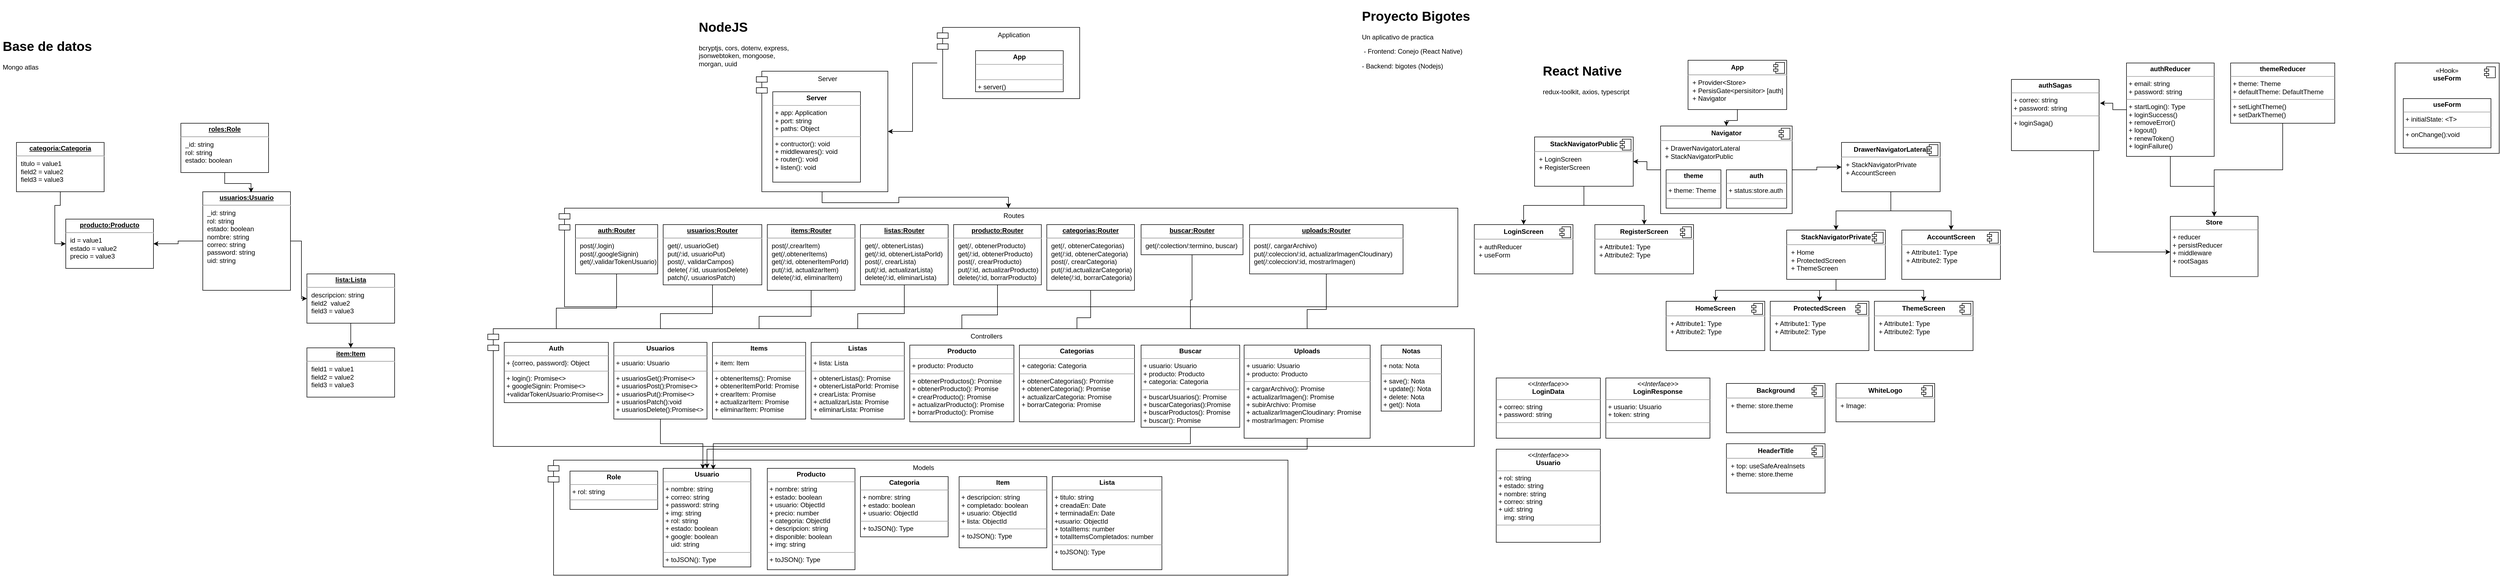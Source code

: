 <mxfile version="23.0.2" type="device">
  <diagram name="Página-1" id="zKiDKRxTvOzYKOql4q94">
    <mxGraphModel dx="6691" dy="2847" grid="1" gridSize="10" guides="1" tooltips="1" connect="1" arrows="1" fold="1" page="1" pageScale="1" pageWidth="1169" pageHeight="827" math="0" shadow="0">
      <root>
        <mxCell id="0" />
        <mxCell id="1" parent="0" />
        <mxCell id="1yLFMfKAnZicDxa3bDTO-8" style="edgeStyle=orthogonalEdgeStyle;rounded=0;orthogonalLoop=1;jettySize=auto;html=1;" edge="1" parent="1" source="8_4pCXizMDxoQlKzlbWR-1" target="1yLFMfKAnZicDxa3bDTO-1">
          <mxGeometry relative="1" as="geometry" />
        </mxCell>
        <mxCell id="8_4pCXizMDxoQlKzlbWR-1" value="&lt;p style=&quot;margin:0px;margin-top:4px;text-align:center;text-decoration:underline;&quot;&gt;&lt;b&gt;usuarios:Usuario&lt;/b&gt;&lt;/p&gt;&lt;hr&gt;&lt;p style=&quot;margin:0px;margin-left:8px;&quot;&gt;_id: string&lt;br&gt;rol: string&lt;br&gt;estado: boolean&lt;/p&gt;&lt;p style=&quot;margin:0px;margin-left:8px;&quot;&gt;nombre: string&lt;/p&gt;&lt;p style=&quot;margin:0px;margin-left:8px;&quot;&gt;correo: string&lt;/p&gt;&lt;p style=&quot;margin:0px;margin-left:8px;&quot;&gt;password: string&lt;/p&gt;&lt;p style=&quot;margin:0px;margin-left:8px;&quot;&gt;uid: string&lt;/p&gt;" style="verticalAlign=top;align=left;overflow=fill;fontSize=12;fontFamily=Helvetica;html=1;whiteSpace=wrap;" parent="1" vertex="1">
          <mxGeometry x="-1470" y="350" width="160" height="180" as="geometry" />
        </mxCell>
        <mxCell id="1yLFMfKAnZicDxa3bDTO-7" style="edgeStyle=orthogonalEdgeStyle;rounded=0;orthogonalLoop=1;jettySize=auto;html=1;entryX=0.55;entryY=0.008;entryDx=0;entryDy=0;entryPerimeter=0;" edge="1" parent="1" source="8_4pCXizMDxoQlKzlbWR-2" target="8_4pCXizMDxoQlKzlbWR-1">
          <mxGeometry relative="1" as="geometry">
            <mxPoint x="-1380" y="340" as="targetPoint" />
          </mxGeometry>
        </mxCell>
        <mxCell id="8_4pCXizMDxoQlKzlbWR-2" value="&lt;p style=&quot;margin:0px;margin-top:4px;text-align:center;text-decoration:underline;&quot;&gt;&lt;b&gt;roles:Role&lt;/b&gt;&lt;/p&gt;&lt;hr&gt;&lt;p style=&quot;margin:0px;margin-left:8px;&quot;&gt;_id: string&lt;br&gt;rol: string&lt;br&gt;estado: boolean&lt;/p&gt;" style="verticalAlign=top;align=left;overflow=fill;fontSize=12;fontFamily=Helvetica;html=1;whiteSpace=wrap;" parent="1" vertex="1">
          <mxGeometry x="-1510" y="225" width="160" height="90" as="geometry" />
        </mxCell>
        <mxCell id="rXWK24yErsD0leZuDPwI-5" value="&lt;h1&gt;Proyecto Bigotes&lt;/h1&gt;&lt;p&gt;Un aplicativo de practica&lt;/p&gt;&lt;p&gt;&amp;nbsp;- Frontend: Conejo (React Native)&lt;/p&gt;&lt;p&gt;- Backend: bigotes (Nodejs)&lt;/p&gt;" style="text;html=1;strokeColor=none;fillColor=none;spacing=5;spacingTop=-20;whiteSpace=wrap;overflow=hidden;rounded=0;" parent="1" vertex="1">
          <mxGeometry x="640" y="10" width="260" height="120" as="geometry" />
        </mxCell>
        <mxCell id="1yLFMfKAnZicDxa3bDTO-5" style="edgeStyle=orthogonalEdgeStyle;rounded=0;orthogonalLoop=1;jettySize=auto;html=1;entryX=0;entryY=0.5;entryDx=0;entryDy=0;" edge="1" parent="1" source="rXWK24yErsD0leZuDPwI-9" target="rXWK24yErsD0leZuDPwI-10">
          <mxGeometry relative="1" as="geometry" />
        </mxCell>
        <mxCell id="rXWK24yErsD0leZuDPwI-9" value="&lt;p style=&quot;margin:0px;margin-top:4px;text-align:center;text-decoration:underline;&quot;&gt;&lt;b&gt;categoria:Categoria&lt;/b&gt;&lt;/p&gt;&lt;hr&gt;&lt;p style=&quot;margin:0px;margin-left:8px;&quot;&gt;titulo = value1&lt;br&gt;field2 = value2&lt;br&gt;field3 = value3&lt;/p&gt;" style="verticalAlign=top;align=left;overflow=fill;fontSize=12;fontFamily=Helvetica;html=1;whiteSpace=wrap;" parent="1" vertex="1">
          <mxGeometry x="-1810" y="260" width="160" height="90" as="geometry" />
        </mxCell>
        <mxCell id="rXWK24yErsD0leZuDPwI-10" value="&lt;p style=&quot;margin:0px;margin-top:4px;text-align:center;text-decoration:underline;&quot;&gt;&lt;b&gt;producto:Producto&lt;/b&gt;&lt;/p&gt;&lt;hr&gt;&lt;p style=&quot;margin:0px;margin-left:8px;&quot;&gt;id = value1&lt;br&gt;estado = value2&lt;br&gt;precio = value3&lt;/p&gt;" style="verticalAlign=top;align=left;overflow=fill;fontSize=12;fontFamily=Helvetica;html=1;whiteSpace=wrap;" parent="1" vertex="1">
          <mxGeometry x="-1720" y="400" width="160" height="90" as="geometry" />
        </mxCell>
        <mxCell id="1yLFMfKAnZicDxa3bDTO-3" style="edgeStyle=orthogonalEdgeStyle;rounded=0;orthogonalLoop=1;jettySize=auto;html=1;" edge="1" parent="1" source="1yLFMfKAnZicDxa3bDTO-1" target="1yLFMfKAnZicDxa3bDTO-2">
          <mxGeometry relative="1" as="geometry" />
        </mxCell>
        <mxCell id="1yLFMfKAnZicDxa3bDTO-1" value="&lt;p style=&quot;margin:0px;margin-top:4px;text-align:center;text-decoration:underline;&quot;&gt;&lt;b&gt;lista:Lista&lt;/b&gt;&lt;/p&gt;&lt;hr&gt;&lt;p style=&quot;margin:0px;margin-left:8px;&quot;&gt;descripcion: string&lt;/p&gt;&lt;p style=&quot;margin:0px;margin-left:8px;&quot;&gt;field2&amp;nbsp; value2&lt;br&gt;field3 = value3&lt;/p&gt;" style="verticalAlign=top;align=left;overflow=fill;fontSize=12;fontFamily=Helvetica;html=1;whiteSpace=wrap;" vertex="1" parent="1">
          <mxGeometry x="-1280" y="500" width="160" height="90" as="geometry" />
        </mxCell>
        <mxCell id="1yLFMfKAnZicDxa3bDTO-2" value="&lt;p style=&quot;margin:0px;margin-top:4px;text-align:center;text-decoration:underline;&quot;&gt;&lt;b&gt;item:Item&lt;/b&gt;&lt;/p&gt;&lt;hr&gt;&lt;p style=&quot;margin:0px;margin-left:8px;&quot;&gt;field1 = value1&lt;br&gt;field2 = value2&lt;br&gt;field3 = value3&lt;/p&gt;" style="verticalAlign=top;align=left;overflow=fill;fontSize=12;fontFamily=Helvetica;html=1;whiteSpace=wrap;" vertex="1" parent="1">
          <mxGeometry x="-1280" y="635" width="160" height="90" as="geometry" />
        </mxCell>
        <mxCell id="1yLFMfKAnZicDxa3bDTO-6" style="edgeStyle=orthogonalEdgeStyle;rounded=0;orthogonalLoop=1;jettySize=auto;html=1;entryX=1;entryY=0.5;entryDx=0;entryDy=0;" edge="1" parent="1" source="8_4pCXizMDxoQlKzlbWR-1" target="rXWK24yErsD0leZuDPwI-10">
          <mxGeometry relative="1" as="geometry" />
        </mxCell>
        <mxCell id="1yLFMfKAnZicDxa3bDTO-13" style="edgeStyle=orthogonalEdgeStyle;rounded=0;orthogonalLoop=1;jettySize=auto;html=1;" edge="1" parent="1" source="1yLFMfKAnZicDxa3bDTO-9" target="1yLFMfKAnZicDxa3bDTO-11">
          <mxGeometry relative="1" as="geometry" />
        </mxCell>
        <mxCell id="1yLFMfKAnZicDxa3bDTO-9" value="&lt;p style=&quot;margin:0px;margin-top:6px;text-align:center;&quot;&gt;&lt;b&gt;App&lt;/b&gt;&lt;/p&gt;&lt;hr&gt;&lt;p style=&quot;margin:0px;margin-left:8px;&quot;&gt;+ Provider&amp;lt;Store&amp;gt;&lt;br&gt;+ PersisGate&amp;lt;persisitor&amp;gt; [auth]&lt;/p&gt;&lt;p style=&quot;margin:0px;margin-left:8px;&quot;&gt;+ Navigator&lt;/p&gt;" style="align=left;overflow=fill;html=1;dropTarget=0;whiteSpace=wrap;" vertex="1" parent="1">
          <mxGeometry x="1240" y="110" width="180" height="90" as="geometry" />
        </mxCell>
        <mxCell id="1yLFMfKAnZicDxa3bDTO-10" value="" style="shape=component;jettyWidth=8;jettyHeight=4;" vertex="1" parent="1yLFMfKAnZicDxa3bDTO-9">
          <mxGeometry x="1" width="20" height="20" relative="1" as="geometry">
            <mxPoint x="-24" y="4" as="offset" />
          </mxGeometry>
        </mxCell>
        <mxCell id="1yLFMfKAnZicDxa3bDTO-18" style="edgeStyle=orthogonalEdgeStyle;rounded=0;orthogonalLoop=1;jettySize=auto;html=1;" edge="1" parent="1" source="1yLFMfKAnZicDxa3bDTO-11" target="1yLFMfKAnZicDxa3bDTO-14">
          <mxGeometry relative="1" as="geometry" />
        </mxCell>
        <mxCell id="1yLFMfKAnZicDxa3bDTO-26" style="edgeStyle=orthogonalEdgeStyle;rounded=0;orthogonalLoop=1;jettySize=auto;html=1;entryX=0;entryY=0.5;entryDx=0;entryDy=0;" edge="1" parent="1" source="1yLFMfKAnZicDxa3bDTO-11" target="1yLFMfKAnZicDxa3bDTO-16">
          <mxGeometry relative="1" as="geometry" />
        </mxCell>
        <mxCell id="1yLFMfKAnZicDxa3bDTO-11" value="&lt;p style=&quot;margin:0px;margin-top:6px;text-align:center;&quot;&gt;&lt;b&gt;Navigator&lt;/b&gt;&lt;/p&gt;&lt;hr&gt;&lt;p style=&quot;margin:0px;margin-left:8px;&quot;&gt;+ DrawerNavigatorLateral&lt;br&gt;+ StackNavigatorPublic&lt;/p&gt;" style="align=left;overflow=fill;html=1;dropTarget=0;whiteSpace=wrap;" vertex="1" parent="1">
          <mxGeometry x="1190" y="230" width="240" height="160" as="geometry" />
        </mxCell>
        <mxCell id="1yLFMfKAnZicDxa3bDTO-12" value="" style="shape=component;jettyWidth=8;jettyHeight=4;" vertex="1" parent="1yLFMfKAnZicDxa3bDTO-11">
          <mxGeometry x="1" width="20" height="20" relative="1" as="geometry">
            <mxPoint x="-24" y="4" as="offset" />
          </mxGeometry>
        </mxCell>
        <mxCell id="1yLFMfKAnZicDxa3bDTO-21" style="edgeStyle=orthogonalEdgeStyle;rounded=0;orthogonalLoop=1;jettySize=auto;html=1;entryX=0.5;entryY=0;entryDx=0;entryDy=0;" edge="1" parent="1" source="1yLFMfKAnZicDxa3bDTO-14" target="1yLFMfKAnZicDxa3bDTO-19">
          <mxGeometry relative="1" as="geometry" />
        </mxCell>
        <mxCell id="1yLFMfKAnZicDxa3bDTO-25" style="edgeStyle=orthogonalEdgeStyle;rounded=0;orthogonalLoop=1;jettySize=auto;html=1;entryX=0.5;entryY=0;entryDx=0;entryDy=0;" edge="1" parent="1" source="1yLFMfKAnZicDxa3bDTO-14" target="1yLFMfKAnZicDxa3bDTO-23">
          <mxGeometry relative="1" as="geometry" />
        </mxCell>
        <mxCell id="1yLFMfKAnZicDxa3bDTO-14" value="&lt;p style=&quot;margin:0px;margin-top:6px;text-align:center;&quot;&gt;&lt;b&gt;StackNavigatorPublic&lt;/b&gt;&lt;/p&gt;&lt;hr&gt;&lt;p style=&quot;margin:0px;margin-left:8px;&quot;&gt;+ LoginScreen&lt;br&gt;+ RegisterScreen&lt;/p&gt;" style="align=left;overflow=fill;html=1;dropTarget=0;whiteSpace=wrap;" vertex="1" parent="1">
          <mxGeometry x="960" y="250" width="180" height="90" as="geometry" />
        </mxCell>
        <mxCell id="1yLFMfKAnZicDxa3bDTO-15" value="" style="shape=component;jettyWidth=8;jettyHeight=4;" vertex="1" parent="1yLFMfKAnZicDxa3bDTO-14">
          <mxGeometry x="1" width="20" height="20" relative="1" as="geometry">
            <mxPoint x="-24" y="4" as="offset" />
          </mxGeometry>
        </mxCell>
        <mxCell id="1yLFMfKAnZicDxa3bDTO-29" style="edgeStyle=orthogonalEdgeStyle;rounded=0;orthogonalLoop=1;jettySize=auto;html=1;entryX=0.5;entryY=0;entryDx=0;entryDy=0;" edge="1" parent="1" source="1yLFMfKAnZicDxa3bDTO-16" target="1yLFMfKAnZicDxa3bDTO-27">
          <mxGeometry relative="1" as="geometry" />
        </mxCell>
        <mxCell id="1yLFMfKAnZicDxa3bDTO-32" style="edgeStyle=orthogonalEdgeStyle;rounded=0;orthogonalLoop=1;jettySize=auto;html=1;" edge="1" parent="1" source="1yLFMfKAnZicDxa3bDTO-16" target="1yLFMfKAnZicDxa3bDTO-30">
          <mxGeometry relative="1" as="geometry" />
        </mxCell>
        <mxCell id="1yLFMfKAnZicDxa3bDTO-16" value="&lt;p style=&quot;margin:0px;margin-top:6px;text-align:center;&quot;&gt;&lt;b&gt;DrawerNavigatorLateral&lt;/b&gt;&lt;/p&gt;&lt;hr&gt;&lt;p style=&quot;margin:0px;margin-left:8px;&quot;&gt;+ StackNavigatorPrivate&lt;br&gt;+ AccountScreen&lt;/p&gt;" style="align=left;overflow=fill;html=1;dropTarget=0;whiteSpace=wrap;" vertex="1" parent="1">
          <mxGeometry x="1520" y="260" width="180" height="90" as="geometry" />
        </mxCell>
        <mxCell id="1yLFMfKAnZicDxa3bDTO-17" value="" style="shape=component;jettyWidth=8;jettyHeight=4;" vertex="1" parent="1yLFMfKAnZicDxa3bDTO-16">
          <mxGeometry x="1" width="20" height="20" relative="1" as="geometry">
            <mxPoint x="-24" y="4" as="offset" />
          </mxGeometry>
        </mxCell>
        <mxCell id="1yLFMfKAnZicDxa3bDTO-19" value="&lt;p style=&quot;margin:0px;margin-top:6px;text-align:center;&quot;&gt;&lt;b&gt;LoginScreen&lt;/b&gt;&lt;/p&gt;&lt;hr&gt;&lt;p style=&quot;margin:0px;margin-left:8px;&quot;&gt;+ authReducer&lt;br&gt;+ useForm&lt;/p&gt;" style="align=left;overflow=fill;html=1;dropTarget=0;whiteSpace=wrap;" vertex="1" parent="1">
          <mxGeometry x="850" y="410" width="180" height="90" as="geometry" />
        </mxCell>
        <mxCell id="1yLFMfKAnZicDxa3bDTO-20" value="" style="shape=component;jettyWidth=8;jettyHeight=4;" vertex="1" parent="1yLFMfKAnZicDxa3bDTO-19">
          <mxGeometry x="1" width="20" height="20" relative="1" as="geometry">
            <mxPoint x="-24" y="4" as="offset" />
          </mxGeometry>
        </mxCell>
        <mxCell id="1yLFMfKAnZicDxa3bDTO-23" value="&lt;p style=&quot;margin:0px;margin-top:6px;text-align:center;&quot;&gt;&lt;b&gt;RegisterScreen&lt;/b&gt;&lt;/p&gt;&lt;hr&gt;&lt;p style=&quot;margin:0px;margin-left:8px;&quot;&gt;+ Attribute1: Type&lt;br&gt;+ Attribute2: Type&lt;/p&gt;" style="align=left;overflow=fill;html=1;dropTarget=0;whiteSpace=wrap;" vertex="1" parent="1">
          <mxGeometry x="1070" y="410" width="180" height="90" as="geometry" />
        </mxCell>
        <mxCell id="1yLFMfKAnZicDxa3bDTO-24" value="" style="shape=component;jettyWidth=8;jettyHeight=4;" vertex="1" parent="1yLFMfKAnZicDxa3bDTO-23">
          <mxGeometry x="1" width="20" height="20" relative="1" as="geometry">
            <mxPoint x="-24" y="4" as="offset" />
          </mxGeometry>
        </mxCell>
        <mxCell id="1yLFMfKAnZicDxa3bDTO-37" style="edgeStyle=orthogonalEdgeStyle;rounded=0;orthogonalLoop=1;jettySize=auto;html=1;entryX=0.5;entryY=0;entryDx=0;entryDy=0;" edge="1" parent="1" source="1yLFMfKAnZicDxa3bDTO-27" target="1yLFMfKAnZicDxa3bDTO-35">
          <mxGeometry relative="1" as="geometry" />
        </mxCell>
        <mxCell id="1yLFMfKAnZicDxa3bDTO-38" style="edgeStyle=orthogonalEdgeStyle;rounded=0;orthogonalLoop=1;jettySize=auto;html=1;" edge="1" parent="1" source="1yLFMfKAnZicDxa3bDTO-27" target="1yLFMfKAnZicDxa3bDTO-33">
          <mxGeometry relative="1" as="geometry" />
        </mxCell>
        <mxCell id="1yLFMfKAnZicDxa3bDTO-54" style="edgeStyle=orthogonalEdgeStyle;rounded=0;orthogonalLoop=1;jettySize=auto;html=1;entryX=0.5;entryY=0;entryDx=0;entryDy=0;" edge="1" parent="1" source="1yLFMfKAnZicDxa3bDTO-27" target="1yLFMfKAnZicDxa3bDTO-52">
          <mxGeometry relative="1" as="geometry">
            <Array as="points">
              <mxPoint x="1510" y="530" />
              <mxPoint x="1290" y="530" />
            </Array>
          </mxGeometry>
        </mxCell>
        <mxCell id="1yLFMfKAnZicDxa3bDTO-27" value="&lt;p style=&quot;margin:0px;margin-top:6px;text-align:center;&quot;&gt;&lt;b&gt;StackNavigatorPrivate&lt;/b&gt;&lt;/p&gt;&lt;hr&gt;&lt;p style=&quot;margin:0px;margin-left:8px;&quot;&gt;+ Home&lt;/p&gt;&lt;p style=&quot;margin:0px;margin-left:8px;&quot;&gt;+ ProtectedScreen&lt;br&gt;+ ThemeScreen&lt;/p&gt;" style="align=left;overflow=fill;html=1;dropTarget=0;whiteSpace=wrap;" vertex="1" parent="1">
          <mxGeometry x="1420" y="420" width="180" height="90" as="geometry" />
        </mxCell>
        <mxCell id="1yLFMfKAnZicDxa3bDTO-28" value="" style="shape=component;jettyWidth=8;jettyHeight=4;" vertex="1" parent="1yLFMfKAnZicDxa3bDTO-27">
          <mxGeometry x="1" width="20" height="20" relative="1" as="geometry">
            <mxPoint x="-24" y="4" as="offset" />
          </mxGeometry>
        </mxCell>
        <mxCell id="1yLFMfKAnZicDxa3bDTO-30" value="&lt;p style=&quot;margin:0px;margin-top:6px;text-align:center;&quot;&gt;&lt;b&gt;AccountScreen&lt;/b&gt;&lt;/p&gt;&lt;hr&gt;&lt;p style=&quot;margin:0px;margin-left:8px;&quot;&gt;+ Attribute1: Type&lt;br&gt;+ Attribute2: Type&lt;/p&gt;" style="align=left;overflow=fill;html=1;dropTarget=0;whiteSpace=wrap;" vertex="1" parent="1">
          <mxGeometry x="1630" y="420" width="180" height="90" as="geometry" />
        </mxCell>
        <mxCell id="1yLFMfKAnZicDxa3bDTO-31" value="" style="shape=component;jettyWidth=8;jettyHeight=4;" vertex="1" parent="1yLFMfKAnZicDxa3bDTO-30">
          <mxGeometry x="1" width="20" height="20" relative="1" as="geometry">
            <mxPoint x="-24" y="4" as="offset" />
          </mxGeometry>
        </mxCell>
        <mxCell id="1yLFMfKAnZicDxa3bDTO-33" value="&lt;p style=&quot;margin:0px;margin-top:6px;text-align:center;&quot;&gt;&lt;b&gt;ThemeScreen&lt;/b&gt;&lt;/p&gt;&lt;hr&gt;&lt;p style=&quot;margin:0px;margin-left:8px;&quot;&gt;+ Attribute1: Type&lt;br&gt;+ Attribute2: Type&lt;/p&gt;" style="align=left;overflow=fill;html=1;dropTarget=0;whiteSpace=wrap;" vertex="1" parent="1">
          <mxGeometry x="1580" y="550" width="180" height="90" as="geometry" />
        </mxCell>
        <mxCell id="1yLFMfKAnZicDxa3bDTO-34" value="" style="shape=component;jettyWidth=8;jettyHeight=4;" vertex="1" parent="1yLFMfKAnZicDxa3bDTO-33">
          <mxGeometry x="1" width="20" height="20" relative="1" as="geometry">
            <mxPoint x="-24" y="4" as="offset" />
          </mxGeometry>
        </mxCell>
        <mxCell id="1yLFMfKAnZicDxa3bDTO-35" value="&lt;p style=&quot;margin:0px;margin-top:6px;text-align:center;&quot;&gt;&lt;b&gt;ProtectedScreen&lt;/b&gt;&lt;/p&gt;&lt;hr&gt;&lt;p style=&quot;margin:0px;margin-left:8px;&quot;&gt;+ Attribute1: Type&lt;br&gt;+ Attribute2: Type&lt;/p&gt;" style="align=left;overflow=fill;html=1;dropTarget=0;whiteSpace=wrap;" vertex="1" parent="1">
          <mxGeometry x="1390" y="550" width="180" height="90" as="geometry" />
        </mxCell>
        <mxCell id="1yLFMfKAnZicDxa3bDTO-36" value="" style="shape=component;jettyWidth=8;jettyHeight=4;" vertex="1" parent="1yLFMfKAnZicDxa3bDTO-35">
          <mxGeometry x="1" width="20" height="20" relative="1" as="geometry">
            <mxPoint x="-24" y="4" as="offset" />
          </mxGeometry>
        </mxCell>
        <mxCell id="1yLFMfKAnZicDxa3bDTO-48" style="edgeStyle=orthogonalEdgeStyle;rounded=0;orthogonalLoop=1;jettySize=auto;html=1;entryX=0.5;entryY=0;entryDx=0;entryDy=0;" edge="1" parent="1" source="1yLFMfKAnZicDxa3bDTO-39" target="1yLFMfKAnZicDxa3bDTO-45">
          <mxGeometry relative="1" as="geometry" />
        </mxCell>
        <mxCell id="1yLFMfKAnZicDxa3bDTO-39" value="&lt;p style=&quot;margin:0px;margin-top:4px;text-align:center;&quot;&gt;&lt;b&gt;authReducer&lt;/b&gt;&lt;/p&gt;&lt;hr size=&quot;1&quot;&gt;&lt;p style=&quot;margin:0px;margin-left:4px;&quot;&gt;+ email: string&lt;/p&gt;&lt;p style=&quot;margin:0px;margin-left:4px;&quot;&gt;+ password: string&lt;/p&gt;&lt;hr size=&quot;1&quot;&gt;&lt;p style=&quot;margin:0px;margin-left:4px;&quot;&gt;+ startLogin(): Type&lt;/p&gt;&lt;p style=&quot;margin:0px;margin-left:4px;&quot;&gt;+ loginSuccess()&lt;/p&gt;&lt;p style=&quot;margin:0px;margin-left:4px;&quot;&gt;+ removeError()&lt;/p&gt;&lt;p style=&quot;margin:0px;margin-left:4px;&quot;&gt;+ logout()&lt;/p&gt;&lt;p style=&quot;margin:0px;margin-left:4px;&quot;&gt;+ renewToken()&lt;/p&gt;&lt;p style=&quot;margin:0px;margin-left:4px;&quot;&gt;+ loginFailure()&lt;/p&gt;" style="verticalAlign=top;align=left;overflow=fill;fontSize=12;fontFamily=Helvetica;html=1;whiteSpace=wrap;" vertex="1" parent="1">
          <mxGeometry x="2040" y="115" width="160" height="170.5" as="geometry" />
        </mxCell>
        <mxCell id="1yLFMfKAnZicDxa3bDTO-47" style="edgeStyle=orthogonalEdgeStyle;rounded=0;orthogonalLoop=1;jettySize=auto;html=1;exitX=0.84;exitY=1.002;exitDx=0;exitDy=0;exitPerimeter=0;" edge="1" parent="1" source="1yLFMfKAnZicDxa3bDTO-41" target="1yLFMfKAnZicDxa3bDTO-45">
          <mxGeometry relative="1" as="geometry">
            <mxPoint x="1980.0" y="255" as="sourcePoint" />
            <Array as="points">
              <mxPoint x="1980" y="255" />
              <mxPoint x="1980" y="460" />
            </Array>
          </mxGeometry>
        </mxCell>
        <mxCell id="1yLFMfKAnZicDxa3bDTO-41" value="&lt;p style=&quot;margin:0px;margin-top:4px;text-align:center;&quot;&gt;&lt;b&gt;authSagas&lt;/b&gt;&lt;/p&gt;&lt;hr size=&quot;1&quot;&gt;&lt;p style=&quot;margin:0px;margin-left:4px;&quot;&gt;+ correo: string&lt;/p&gt;&lt;p style=&quot;margin:0px;margin-left:4px;&quot;&gt;+ password: string&lt;/p&gt;&lt;hr size=&quot;1&quot;&gt;&lt;p style=&quot;margin:0px;margin-left:4px;&quot;&gt;+ loginSaga()&lt;/p&gt;" style="verticalAlign=top;align=left;overflow=fill;fontSize=12;fontFamily=Helvetica;html=1;whiteSpace=wrap;" vertex="1" parent="1">
          <mxGeometry x="1830" y="145" width="160" height="130" as="geometry" />
        </mxCell>
        <mxCell id="1yLFMfKAnZicDxa3bDTO-43" value="&lt;p style=&quot;margin:0px;margin-top:4px;text-align:center;&quot;&gt;&lt;b&gt;theme&lt;/b&gt;&lt;/p&gt;&lt;hr size=&quot;1&quot;&gt;&lt;p style=&quot;margin:0px;margin-left:4px;&quot;&gt;+ theme: Theme&lt;/p&gt;&lt;hr size=&quot;1&quot;&gt;&lt;p style=&quot;margin:0px;margin-left:4px;&quot;&gt;&lt;br&gt;&lt;/p&gt;" style="verticalAlign=top;align=left;overflow=fill;fontSize=12;fontFamily=Helvetica;html=1;whiteSpace=wrap;" vertex="1" parent="1">
          <mxGeometry x="1200" y="310" width="100" height="70" as="geometry" />
        </mxCell>
        <mxCell id="1yLFMfKAnZicDxa3bDTO-44" value="&lt;p style=&quot;margin:0px;margin-top:4px;text-align:center;&quot;&gt;&lt;b&gt;auth&lt;/b&gt;&lt;/p&gt;&lt;hr size=&quot;1&quot;&gt;&lt;p style=&quot;margin:0px;margin-left:4px;&quot;&gt;+ status:store.auth&lt;/p&gt;&lt;hr size=&quot;1&quot;&gt;&lt;p style=&quot;margin:0px;margin-left:4px;&quot;&gt;&lt;br&gt;&lt;/p&gt;" style="verticalAlign=top;align=left;overflow=fill;fontSize=12;fontFamily=Helvetica;html=1;whiteSpace=wrap;" vertex="1" parent="1">
          <mxGeometry x="1310" y="310" width="110" height="70" as="geometry" />
        </mxCell>
        <mxCell id="1yLFMfKAnZicDxa3bDTO-45" value="&lt;p style=&quot;margin:0px;margin-top:4px;text-align:center;&quot;&gt;&lt;b&gt;Store&lt;/b&gt;&lt;/p&gt;&lt;hr size=&quot;1&quot;&gt;&lt;p style=&quot;margin:0px;margin-left:4px;&quot;&gt;+ reducer&lt;/p&gt;&lt;p style=&quot;margin:0px;margin-left:4px;&quot;&gt;+ persistReducer&lt;/p&gt;&lt;p style=&quot;margin:0px;margin-left:4px;&quot;&gt;+ middleware&lt;/p&gt;&lt;p style=&quot;margin:0px;margin-left:4px;&quot;&gt;+ rootSagas&lt;/p&gt;&lt;p style=&quot;margin:0px;margin-left:4px;&quot;&gt;&lt;br&gt;&lt;/p&gt;&lt;hr size=&quot;1&quot;&gt;&lt;p style=&quot;margin:0px;margin-left:4px;&quot;&gt;&lt;br&gt;&lt;/p&gt;" style="verticalAlign=top;align=left;overflow=fill;fontSize=12;fontFamily=Helvetica;html=1;whiteSpace=wrap;" vertex="1" parent="1">
          <mxGeometry x="2120" y="395" width="160" height="110" as="geometry" />
        </mxCell>
        <mxCell id="1yLFMfKAnZicDxa3bDTO-50" style="edgeStyle=orthogonalEdgeStyle;rounded=0;orthogonalLoop=1;jettySize=auto;html=1;entryX=0.5;entryY=0;entryDx=0;entryDy=0;" edge="1" parent="1" source="1yLFMfKAnZicDxa3bDTO-49" target="1yLFMfKAnZicDxa3bDTO-45">
          <mxGeometry relative="1" as="geometry" />
        </mxCell>
        <mxCell id="1yLFMfKAnZicDxa3bDTO-49" value="&lt;p style=&quot;margin:0px;margin-top:4px;text-align:center;&quot;&gt;&lt;b&gt;themeReducer&lt;/b&gt;&lt;/p&gt;&lt;hr size=&quot;1&quot;&gt;&lt;p style=&quot;margin:0px;margin-left:4px;&quot;&gt;+ theme: Theme&lt;/p&gt;&lt;p style=&quot;margin:0px;margin-left:4px;&quot;&gt;+ defaultTheme: DefaultTheme&lt;/p&gt;&lt;hr size=&quot;1&quot;&gt;&lt;p style=&quot;margin:0px;margin-left:4px;&quot;&gt;+ setLightTheme()&lt;/p&gt;&lt;p style=&quot;margin:0px;margin-left:4px;&quot;&gt;+ setDarkTheme()&lt;/p&gt;&lt;p style=&quot;margin:0px;margin-left:4px;&quot;&gt;&lt;br&gt;&lt;/p&gt;" style="verticalAlign=top;align=left;overflow=fill;fontSize=12;fontFamily=Helvetica;html=1;whiteSpace=wrap;" vertex="1" parent="1">
          <mxGeometry x="2230" y="115" width="190" height="110" as="geometry" />
        </mxCell>
        <mxCell id="1yLFMfKAnZicDxa3bDTO-51" style="edgeStyle=orthogonalEdgeStyle;rounded=0;orthogonalLoop=1;jettySize=auto;html=1;entryX=1.01;entryY=0.334;entryDx=0;entryDy=0;entryPerimeter=0;" edge="1" parent="1" source="1yLFMfKAnZicDxa3bDTO-39" target="1yLFMfKAnZicDxa3bDTO-41">
          <mxGeometry relative="1" as="geometry">
            <mxPoint x="2002.08" y="211.97" as="targetPoint" />
          </mxGeometry>
        </mxCell>
        <mxCell id="1yLFMfKAnZicDxa3bDTO-52" value="&lt;p style=&quot;margin:0px;margin-top:6px;text-align:center;&quot;&gt;&lt;b&gt;HomeScreen&lt;/b&gt;&lt;/p&gt;&lt;hr&gt;&lt;p style=&quot;margin:0px;margin-left:8px;&quot;&gt;+ Attribute1: Type&lt;br&gt;+ Attribute2: Type&lt;/p&gt;" style="align=left;overflow=fill;html=1;dropTarget=0;whiteSpace=wrap;" vertex="1" parent="1">
          <mxGeometry x="1200" y="550" width="180" height="90" as="geometry" />
        </mxCell>
        <mxCell id="1yLFMfKAnZicDxa3bDTO-53" value="" style="shape=component;jettyWidth=8;jettyHeight=4;" vertex="1" parent="1yLFMfKAnZicDxa3bDTO-52">
          <mxGeometry x="1" width="20" height="20" relative="1" as="geometry">
            <mxPoint x="-24" y="4" as="offset" />
          </mxGeometry>
        </mxCell>
        <mxCell id="1yLFMfKAnZicDxa3bDTO-55" value="&lt;h1&gt;React Native&lt;/h1&gt;&lt;p&gt;redux-toolkit, axios, typescript&lt;/p&gt;" style="text;html=1;strokeColor=none;fillColor=none;spacing=5;spacingTop=-20;whiteSpace=wrap;overflow=hidden;rounded=0;" vertex="1" parent="1">
          <mxGeometry x="970" y="110" width="190" height="120" as="geometry" />
        </mxCell>
        <mxCell id="1yLFMfKAnZicDxa3bDTO-56" value="&lt;h1&gt;Base de datos&lt;/h1&gt;&lt;p&gt;Mongo atlas&lt;/p&gt;" style="text;html=1;strokeColor=none;fillColor=none;spacing=5;spacingTop=-20;whiteSpace=wrap;overflow=hidden;rounded=0;" vertex="1" parent="1">
          <mxGeometry x="-1840" y="65" width="200" height="80" as="geometry" />
        </mxCell>
        <mxCell id="1yLFMfKAnZicDxa3bDTO-57" value="&lt;h1&gt;NodeJS&lt;/h1&gt;&lt;p&gt;bcryptjs, cors, dotenv, express, jsonwebtoken, mongoose, morgan, uuid&lt;/p&gt;" style="text;html=1;strokeColor=none;fillColor=none;spacing=5;spacingTop=-20;whiteSpace=wrap;overflow=hidden;rounded=0;" vertex="1" parent="1">
          <mxGeometry x="-570" y="30" width="190" height="120" as="geometry" />
        </mxCell>
        <mxCell id="1yLFMfKAnZicDxa3bDTO-58" value="&lt;p style=&quot;margin:0px;margin-top:4px;text-align:center;&quot;&gt;&lt;i&gt;&amp;lt;&amp;lt;Interface&amp;gt;&amp;gt;&lt;/i&gt;&lt;br&gt;&lt;b&gt;LoginData&lt;/b&gt;&lt;/p&gt;&lt;hr size=&quot;1&quot;&gt;&lt;p style=&quot;margin:0px;margin-left:4px;&quot;&gt;+ correo: string&lt;br&gt;+ password: string&lt;/p&gt;&lt;hr size=&quot;1&quot;&gt;&lt;p style=&quot;margin:0px;margin-left:4px;&quot;&gt;&lt;br&gt;&lt;/p&gt;" style="verticalAlign=top;align=left;overflow=fill;fontSize=12;fontFamily=Helvetica;html=1;whiteSpace=wrap;" vertex="1" parent="1">
          <mxGeometry x="890" y="690" width="190" height="110" as="geometry" />
        </mxCell>
        <mxCell id="1yLFMfKAnZicDxa3bDTO-59" value="&lt;p style=&quot;margin:0px;margin-top:4px;text-align:center;&quot;&gt;&lt;i&gt;&amp;lt;&amp;lt;Interface&amp;gt;&amp;gt;&lt;/i&gt;&lt;br&gt;&lt;b&gt;LoginResponse&lt;/b&gt;&lt;/p&gt;&lt;hr size=&quot;1&quot;&gt;&lt;p style=&quot;margin:0px;margin-left:4px;&quot;&gt;+ usuario: Usuario&lt;br&gt;+ token: string&lt;/p&gt;&lt;hr size=&quot;1&quot;&gt;&lt;p style=&quot;margin:0px;margin-left:4px;&quot;&gt;&lt;br&gt;&lt;/p&gt;" style="verticalAlign=top;align=left;overflow=fill;fontSize=12;fontFamily=Helvetica;html=1;whiteSpace=wrap;" vertex="1" parent="1">
          <mxGeometry x="1090" y="690" width="190" height="110" as="geometry" />
        </mxCell>
        <mxCell id="1yLFMfKAnZicDxa3bDTO-62" value="&lt;p style=&quot;margin:0px;margin-top:4px;text-align:center;&quot;&gt;&lt;i&gt;&amp;lt;&amp;lt;Interface&amp;gt;&amp;gt;&lt;/i&gt;&lt;br&gt;&lt;b&gt;Usuario&lt;/b&gt;&lt;/p&gt;&lt;hr size=&quot;1&quot;&gt;&lt;p style=&quot;margin:0px;margin-left:4px;&quot;&gt;+ rol: string&lt;br&gt;+ estado: string&lt;/p&gt;&lt;p style=&quot;margin:0px;margin-left:4px;&quot;&gt;+ nombre: string&lt;/p&gt;&lt;p style=&quot;margin:0px;margin-left:4px;&quot;&gt;+ correo: string&lt;/p&gt;&lt;p style=&quot;margin:0px;margin-left:4px;&quot;&gt;+ uid: string&lt;/p&gt;&lt;p style=&quot;margin:0px;margin-left:4px;&quot;&gt;&amp;nbsp; &amp;nbsp;img: string&lt;/p&gt;&lt;hr size=&quot;1&quot;&gt;&lt;p style=&quot;margin:0px;margin-left:4px;&quot;&gt;&lt;br&gt;&lt;/p&gt;" style="verticalAlign=top;align=left;overflow=fill;fontSize=12;fontFamily=Helvetica;html=1;whiteSpace=wrap;" vertex="1" parent="1">
          <mxGeometry x="890" y="820" width="190" height="170" as="geometry" />
        </mxCell>
        <mxCell id="1yLFMfKAnZicDxa3bDTO-63" style="edgeStyle=orthogonalEdgeStyle;rounded=0;orthogonalLoop=1;jettySize=auto;html=1;exitX=0.5;exitY=1;exitDx=0;exitDy=0;" edge="1" parent="1" source="1yLFMfKAnZicDxa3bDTO-62" target="1yLFMfKAnZicDxa3bDTO-62">
          <mxGeometry relative="1" as="geometry" />
        </mxCell>
        <mxCell id="1yLFMfKAnZicDxa3bDTO-64" value="&lt;p style=&quot;margin:0px;margin-top:6px;text-align:center;&quot;&gt;&lt;b&gt;Background&lt;/b&gt;&lt;/p&gt;&lt;hr&gt;&lt;p style=&quot;margin:0px;margin-left:8px;&quot;&gt;+ theme: store.theme&lt;br&gt;&lt;br&gt;&lt;/p&gt;" style="align=left;overflow=fill;html=1;dropTarget=0;whiteSpace=wrap;" vertex="1" parent="1">
          <mxGeometry x="1310" y="700" width="180" height="90" as="geometry" />
        </mxCell>
        <mxCell id="1yLFMfKAnZicDxa3bDTO-65" value="" style="shape=component;jettyWidth=8;jettyHeight=4;" vertex="1" parent="1yLFMfKAnZicDxa3bDTO-64">
          <mxGeometry x="1" width="20" height="20" relative="1" as="geometry">
            <mxPoint x="-24" y="4" as="offset" />
          </mxGeometry>
        </mxCell>
        <mxCell id="1yLFMfKAnZicDxa3bDTO-66" value="«Hook»&lt;br&gt;&lt;b&gt;useForm&lt;/b&gt;" style="html=1;dropTarget=0;whiteSpace=wrap;verticalAlign=top;" vertex="1" parent="1">
          <mxGeometry x="2530" y="115" width="190" height="165" as="geometry" />
        </mxCell>
        <mxCell id="1yLFMfKAnZicDxa3bDTO-67" value="" style="shape=module;jettyWidth=8;jettyHeight=4;" vertex="1" parent="1yLFMfKAnZicDxa3bDTO-66">
          <mxGeometry x="1" width="20" height="20" relative="1" as="geometry">
            <mxPoint x="-27" y="7" as="offset" />
          </mxGeometry>
        </mxCell>
        <mxCell id="1yLFMfKAnZicDxa3bDTO-68" value="&lt;p style=&quot;margin:0px;margin-top:4px;text-align:center;&quot;&gt;&lt;b&gt;useForm&lt;/b&gt;&lt;/p&gt;&lt;hr size=&quot;1&quot;&gt;&lt;p style=&quot;margin:0px;margin-left:4px;&quot;&gt;+ initialState: &amp;lt;T&amp;gt;&lt;/p&gt;&lt;hr size=&quot;1&quot;&gt;&lt;p style=&quot;margin:0px;margin-left:4px;&quot;&gt;+ onChange():void&lt;/p&gt;" style="verticalAlign=top;align=left;overflow=fill;fontSize=12;fontFamily=Helvetica;html=1;whiteSpace=wrap;" vertex="1" parent="1">
          <mxGeometry x="2545" y="180" width="160" height="90" as="geometry" />
        </mxCell>
        <mxCell id="1yLFMfKAnZicDxa3bDTO-69" value="&lt;p style=&quot;margin:0px;margin-top:6px;text-align:center;&quot;&gt;&lt;b&gt;HeaderTitle&lt;/b&gt;&lt;/p&gt;&lt;hr&gt;&lt;p style=&quot;margin:0px;margin-left:8px;&quot;&gt;+ top: useSafeAreaInsets&lt;br&gt;+ theme: store.theme&lt;/p&gt;" style="align=left;overflow=fill;html=1;dropTarget=0;whiteSpace=wrap;" vertex="1" parent="1">
          <mxGeometry x="1310" y="810" width="180" height="90" as="geometry" />
        </mxCell>
        <mxCell id="1yLFMfKAnZicDxa3bDTO-70" value="" style="shape=component;jettyWidth=8;jettyHeight=4;" vertex="1" parent="1yLFMfKAnZicDxa3bDTO-69">
          <mxGeometry x="1" width="20" height="20" relative="1" as="geometry">
            <mxPoint x="-24" y="4" as="offset" />
          </mxGeometry>
        </mxCell>
        <mxCell id="1yLFMfKAnZicDxa3bDTO-71" value="&lt;p style=&quot;margin:0px;margin-top:6px;text-align:center;&quot;&gt;&lt;b&gt;WhiteLogo&lt;/b&gt;&lt;/p&gt;&lt;hr&gt;&lt;p style=&quot;margin:0px;margin-left:8px;&quot;&gt;+ Image:&lt;br&gt;&lt;br&gt;&lt;/p&gt;" style="align=left;overflow=fill;html=1;dropTarget=0;whiteSpace=wrap;" vertex="1" parent="1">
          <mxGeometry x="1510" y="700" width="180" height="70" as="geometry" />
        </mxCell>
        <mxCell id="1yLFMfKAnZicDxa3bDTO-72" value="" style="shape=component;jettyWidth=8;jettyHeight=4;" vertex="1" parent="1yLFMfKAnZicDxa3bDTO-71">
          <mxGeometry x="1" width="20" height="20" relative="1" as="geometry">
            <mxPoint x="-24" y="4" as="offset" />
          </mxGeometry>
        </mxCell>
        <mxCell id="1yLFMfKAnZicDxa3bDTO-76" style="edgeStyle=orthogonalEdgeStyle;rounded=0;orthogonalLoop=1;jettySize=auto;html=1;" edge="1" parent="1" source="1yLFMfKAnZicDxa3bDTO-73" target="1yLFMfKAnZicDxa3bDTO-75">
          <mxGeometry relative="1" as="geometry" />
        </mxCell>
        <mxCell id="1yLFMfKAnZicDxa3bDTO-79" value="Models" style="shape=module;align=left;spacingLeft=20;align=center;verticalAlign=top;whiteSpace=wrap;html=1;" vertex="1" parent="1">
          <mxGeometry x="-840" y="840" width="1350" height="210" as="geometry" />
        </mxCell>
        <mxCell id="1yLFMfKAnZicDxa3bDTO-101" value="&lt;p style=&quot;margin:0px;margin-top:4px;text-align:center;&quot;&gt;&lt;b&gt;Role&lt;/b&gt;&lt;/p&gt;&lt;hr size=&quot;1&quot;&gt;&lt;p style=&quot;margin:0px;margin-left:4px;&quot;&gt;+ rol: string&lt;/p&gt;&lt;hr size=&quot;1&quot;&gt;&lt;p style=&quot;margin:0px;margin-left:4px;&quot;&gt;&lt;br&gt;&lt;/p&gt;" style="verticalAlign=top;align=left;overflow=fill;fontSize=12;fontFamily=Helvetica;html=1;whiteSpace=wrap;" vertex="1" parent="1">
          <mxGeometry x="-800" y="860" width="160" height="70" as="geometry" />
        </mxCell>
        <mxCell id="1yLFMfKAnZicDxa3bDTO-102" value="" style="group" vertex="1" connectable="0" parent="1">
          <mxGeometry x="-130" y="50" width="260" height="130" as="geometry" />
        </mxCell>
        <mxCell id="1yLFMfKAnZicDxa3bDTO-73" value="Application" style="shape=module;align=left;spacingLeft=20;align=center;verticalAlign=top;whiteSpace=wrap;html=1;" vertex="1" parent="1yLFMfKAnZicDxa3bDTO-102">
          <mxGeometry width="260" height="130" as="geometry" />
        </mxCell>
        <mxCell id="1yLFMfKAnZicDxa3bDTO-74" value="&lt;p style=&quot;margin:0px;margin-top:4px;text-align:center;&quot;&gt;&lt;b&gt;App&lt;/b&gt;&lt;/p&gt;&lt;hr size=&quot;1&quot;&gt;&lt;p style=&quot;margin:0px;margin-left:4px;&quot;&gt;&lt;br&gt;&lt;/p&gt;&lt;hr size=&quot;1&quot;&gt;&lt;p style=&quot;margin:0px;margin-left:4px;&quot;&gt;+ server()&lt;/p&gt;" style="verticalAlign=top;align=left;overflow=fill;fontSize=12;fontFamily=Helvetica;html=1;whiteSpace=wrap;" vertex="1" parent="1yLFMfKAnZicDxa3bDTO-102">
          <mxGeometry x="70" y="42.5" width="160" height="75" as="geometry" />
        </mxCell>
        <mxCell id="1yLFMfKAnZicDxa3bDTO-103" value="" style="group" vertex="1" connectable="0" parent="1">
          <mxGeometry x="-460" y="130" width="240" height="220" as="geometry" />
        </mxCell>
        <mxCell id="1yLFMfKAnZicDxa3bDTO-75" value="Server" style="shape=module;align=left;spacingLeft=20;align=center;verticalAlign=top;whiteSpace=wrap;html=1;" vertex="1" parent="1yLFMfKAnZicDxa3bDTO-103">
          <mxGeometry width="240" height="220" as="geometry" />
        </mxCell>
        <mxCell id="1yLFMfKAnZicDxa3bDTO-77" value="&lt;p style=&quot;margin:0px;margin-top:4px;text-align:center;&quot;&gt;&lt;b&gt;Server&lt;/b&gt;&lt;/p&gt;&lt;hr size=&quot;1&quot;&gt;&lt;p style=&quot;margin:0px;margin-left:4px;&quot;&gt;+ app: Application&lt;/p&gt;&lt;p style=&quot;margin:0px;margin-left:4px;&quot;&gt;+ port: string&lt;/p&gt;&lt;p style=&quot;margin:0px;margin-left:4px;&quot;&gt;+ paths: Object&lt;/p&gt;&lt;hr size=&quot;1&quot;&gt;&lt;p style=&quot;margin:0px;margin-left:4px;&quot;&gt;+ contructor(): void&lt;/p&gt;&lt;p style=&quot;margin:0px;margin-left:4px;&quot;&gt;+ middlewares(): void&lt;/p&gt;&lt;p style=&quot;margin:0px;margin-left:4px;&quot;&gt;+ router(): void&lt;/p&gt;&lt;p style=&quot;margin:0px;margin-left:4px;&quot;&gt;+ listen(): void&lt;/p&gt;" style="verticalAlign=top;align=left;overflow=fill;fontSize=12;fontFamily=Helvetica;html=1;whiteSpace=wrap;" vertex="1" parent="1yLFMfKAnZicDxa3bDTO-103">
          <mxGeometry x="30" y="37.5" width="160" height="165" as="geometry" />
        </mxCell>
        <mxCell id="1yLFMfKAnZicDxa3bDTO-104" value="" style="group" vertex="1" connectable="0" parent="1">
          <mxGeometry x="-820" y="380" width="1640" height="180" as="geometry" />
        </mxCell>
        <mxCell id="1yLFMfKAnZicDxa3bDTO-78" value="Routes" style="shape=module;align=left;spacingLeft=20;align=center;verticalAlign=top;whiteSpace=wrap;html=1;container=0;" vertex="1" parent="1yLFMfKAnZicDxa3bDTO-104">
          <mxGeometry width="1640" height="180" as="geometry" />
        </mxCell>
        <mxCell id="1yLFMfKAnZicDxa3bDTO-81" value="&lt;p style=&quot;margin:0px;margin-top:4px;text-align:center;text-decoration:underline;&quot;&gt;&lt;b&gt;auth:Router&lt;/b&gt;&lt;/p&gt;&lt;hr&gt;&lt;p style=&quot;margin:0px;margin-left:8px;&quot;&gt;post(/,login)&lt;br&gt;post(/,googleSignin)&lt;br&gt;get(/,validarTokenUsuario)&lt;/p&gt;" style="verticalAlign=top;align=left;overflow=fill;fontSize=12;fontFamily=Helvetica;html=1;whiteSpace=wrap;container=0;" vertex="1" parent="1yLFMfKAnZicDxa3bDTO-104">
          <mxGeometry x="30" y="30" width="150" height="90" as="geometry" />
        </mxCell>
        <mxCell id="1yLFMfKAnZicDxa3bDTO-84" value="&lt;p style=&quot;margin:0px;margin-top:4px;text-align:center;text-decoration:underline;&quot;&gt;&lt;b&gt;buscar:Router&lt;/b&gt;&lt;/p&gt;&lt;hr&gt;&lt;p style=&quot;margin:0px;margin-left:8px;&quot;&gt;get(/:colection/:termino, buscar)&lt;br&gt;&lt;br&gt;&lt;/p&gt;" style="verticalAlign=top;align=left;overflow=fill;fontSize=12;fontFamily=Helvetica;html=1;whiteSpace=wrap;container=0;" vertex="1" parent="1yLFMfKAnZicDxa3bDTO-104">
          <mxGeometry x="1062" y="30" width="186" height="55" as="geometry" />
        </mxCell>
        <mxCell id="1yLFMfKAnZicDxa3bDTO-86" value="&lt;p style=&quot;margin:0px;margin-top:4px;text-align:center;text-decoration:underline;&quot;&gt;&lt;b&gt;categorias:Router&lt;/b&gt;&lt;/p&gt;&lt;hr&gt;&lt;p style=&quot;margin:0px;margin-left:8px;&quot;&gt;get(/, obtenerCategorias)&lt;br&gt;get(/:id, obtenerCategoria)&lt;br&gt;post(/, crearCategoria)&lt;/p&gt;&lt;p style=&quot;margin:0px;margin-left:8px;&quot;&gt;put(/:id,actualizarCategoria)&lt;/p&gt;&lt;p style=&quot;margin:0px;margin-left:8px;&quot;&gt;delete(/:id, borrarCategoria)&lt;/p&gt;" style="verticalAlign=top;align=left;overflow=fill;fontSize=12;fontFamily=Helvetica;html=1;whiteSpace=wrap;container=0;" vertex="1" parent="1yLFMfKAnZicDxa3bDTO-104">
          <mxGeometry x="890" y="30" width="160" height="120" as="geometry" />
        </mxCell>
        <mxCell id="1yLFMfKAnZicDxa3bDTO-87" value="&lt;p style=&quot;margin:0px;margin-top:4px;text-align:center;text-decoration:underline;&quot;&gt;&lt;b&gt;items:Router&lt;/b&gt;&lt;/p&gt;&lt;hr&gt;&lt;p style=&quot;margin:0px;margin-left:8px;&quot;&gt;post(/,crearItem)&lt;br&gt;get(/,obtenerItems)&lt;br&gt;get(/:id, obtenerItemPorId)&lt;/p&gt;&lt;p style=&quot;margin:0px;margin-left:8px;&quot;&gt;put(/:id, actualizarItem)&lt;/p&gt;&lt;p style=&quot;margin:0px;margin-left:8px;&quot;&gt;delete(/:id, eliminarItem)&lt;/p&gt;" style="verticalAlign=top;align=left;overflow=fill;fontSize=12;fontFamily=Helvetica;html=1;whiteSpace=wrap;container=0;" vertex="1" parent="1yLFMfKAnZicDxa3bDTO-104">
          <mxGeometry x="380" y="30" width="160" height="120" as="geometry" />
        </mxCell>
        <mxCell id="1yLFMfKAnZicDxa3bDTO-88" value="&lt;p style=&quot;margin:0px;margin-top:4px;text-align:center;text-decoration:underline;&quot;&gt;&lt;b&gt;listas:Router&lt;/b&gt;&lt;/p&gt;&lt;hr&gt;&lt;p style=&quot;margin:0px;margin-left:8px;&quot;&gt;get(/, obtenerListas)&lt;br&gt;get(/:id, obtenerListaPorId)&lt;br&gt;post(/, crearLista)&lt;/p&gt;&lt;p style=&quot;margin:0px;margin-left:8px;&quot;&gt;put(/:id, actualizarLista)&lt;/p&gt;&lt;p style=&quot;margin:0px;margin-left:8px;&quot;&gt;delete(/:id, eliminarLista)&lt;/p&gt;" style="verticalAlign=top;align=left;overflow=fill;fontSize=12;fontFamily=Helvetica;html=1;whiteSpace=wrap;container=0;" vertex="1" parent="1yLFMfKAnZicDxa3bDTO-104">
          <mxGeometry x="550" y="30" width="160" height="110" as="geometry" />
        </mxCell>
        <mxCell id="1yLFMfKAnZicDxa3bDTO-89" value="&lt;p style=&quot;margin:0px;margin-top:4px;text-align:center;text-decoration:underline;&quot;&gt;&lt;b&gt;producto:Router&lt;/b&gt;&lt;/p&gt;&lt;hr&gt;&lt;p style=&quot;margin:0px;margin-left:8px;&quot;&gt;get(/, obtenerProducto)&lt;br&gt;get(/:id, obtenerProducto)&lt;br&gt;post(/, crearProducto)&lt;/p&gt;&lt;p style=&quot;margin:0px;margin-left:8px;&quot;&gt;put(/:id, actualizarProducto)&lt;/p&gt;&lt;p style=&quot;margin:0px;margin-left:8px;&quot;&gt;delete(/:id, borrarProducto)&lt;/p&gt;" style="verticalAlign=top;align=left;overflow=fill;fontSize=12;fontFamily=Helvetica;html=1;whiteSpace=wrap;container=0;" vertex="1" parent="1yLFMfKAnZicDxa3bDTO-104">
          <mxGeometry x="720" y="30" width="160" height="110" as="geometry" />
        </mxCell>
        <mxCell id="1yLFMfKAnZicDxa3bDTO-90" value="&lt;p style=&quot;margin:0px;margin-top:4px;text-align:center;text-decoration:underline;&quot;&gt;&lt;b&gt;uploads:Router&lt;/b&gt;&lt;/p&gt;&lt;hr&gt;&lt;p style=&quot;margin:0px;margin-left:8px;&quot;&gt;post(/, cargarArchivo)&lt;br&gt;put(/:coleccion/:id, actualizarImagenCloudinary)&lt;br&gt;get(/:coleccion/:id, mostrarImagen)&lt;/p&gt;" style="verticalAlign=top;align=left;overflow=fill;fontSize=12;fontFamily=Helvetica;html=1;whiteSpace=wrap;container=0;" vertex="1" parent="1yLFMfKAnZicDxa3bDTO-104">
          <mxGeometry x="1260" y="30" width="280" height="90" as="geometry" />
        </mxCell>
        <mxCell id="1yLFMfKAnZicDxa3bDTO-91" value="&lt;p style=&quot;margin:0px;margin-top:4px;text-align:center;text-decoration:underline;&quot;&gt;&lt;b&gt;usuarios:Router&lt;/b&gt;&lt;/p&gt;&lt;hr&gt;&lt;p style=&quot;margin:0px;margin-left:8px;&quot;&gt;get(/, usuarioGet)&lt;/p&gt;&lt;p style=&quot;margin:0px;margin-left:8px;&quot;&gt;put(/:id, usuarioPut)&lt;/p&gt;&lt;p style=&quot;margin:0px;margin-left:8px;&quot;&gt;post(/, validarCampos)&lt;/p&gt;&lt;p style=&quot;margin:0px;margin-left:8px;&quot;&gt;delete( /:id, usuariosDelete)&lt;/p&gt;&lt;p style=&quot;margin:0px;margin-left:8px;&quot;&gt;patch(/, usuariosPatch)&lt;/p&gt;" style="verticalAlign=top;align=left;overflow=fill;fontSize=12;fontFamily=Helvetica;html=1;whiteSpace=wrap;container=0;" vertex="1" parent="1yLFMfKAnZicDxa3bDTO-104">
          <mxGeometry x="190" y="30" width="180" height="110" as="geometry" />
        </mxCell>
        <mxCell id="1yLFMfKAnZicDxa3bDTO-105" style="edgeStyle=orthogonalEdgeStyle;rounded=0;orthogonalLoop=1;jettySize=auto;html=1;" edge="1" parent="1" source="1yLFMfKAnZicDxa3bDTO-81" target="8_4pCXizMDxoQlKzlbWR-4">
          <mxGeometry relative="1" as="geometry" />
        </mxCell>
        <mxCell id="1yLFMfKAnZicDxa3bDTO-106" style="edgeStyle=orthogonalEdgeStyle;rounded=0;orthogonalLoop=1;jettySize=auto;html=1;" edge="1" parent="1" source="1yLFMfKAnZicDxa3bDTO-91" target="8_4pCXizMDxoQlKzlbWR-3">
          <mxGeometry relative="1" as="geometry" />
        </mxCell>
        <mxCell id="1yLFMfKAnZicDxa3bDTO-107" style="edgeStyle=orthogonalEdgeStyle;rounded=0;orthogonalLoop=1;jettySize=auto;html=1;" edge="1" parent="1" source="1yLFMfKAnZicDxa3bDTO-87" target="1yLFMfKAnZicDxa3bDTO-95">
          <mxGeometry relative="1" as="geometry" />
        </mxCell>
        <mxCell id="1yLFMfKAnZicDxa3bDTO-108" style="edgeStyle=orthogonalEdgeStyle;rounded=0;orthogonalLoop=1;jettySize=auto;html=1;" edge="1" parent="1" source="1yLFMfKAnZicDxa3bDTO-88" target="1yLFMfKAnZicDxa3bDTO-94">
          <mxGeometry relative="1" as="geometry" />
        </mxCell>
        <mxCell id="1yLFMfKAnZicDxa3bDTO-110" style="edgeStyle=orthogonalEdgeStyle;rounded=0;orthogonalLoop=1;jettySize=auto;html=1;entryX=0.5;entryY=0;entryDx=0;entryDy=0;" edge="1" parent="1" source="1yLFMfKAnZicDxa3bDTO-75" target="1yLFMfKAnZicDxa3bDTO-78">
          <mxGeometry relative="1" as="geometry" />
        </mxCell>
        <mxCell id="1yLFMfKAnZicDxa3bDTO-112" style="edgeStyle=orthogonalEdgeStyle;rounded=0;orthogonalLoop=1;jettySize=auto;html=1;entryX=0.5;entryY=0;entryDx=0;entryDy=0;" edge="1" parent="1" source="1yLFMfKAnZicDxa3bDTO-89" target="1yLFMfKAnZicDxa3bDTO-111">
          <mxGeometry relative="1" as="geometry" />
        </mxCell>
        <mxCell id="1yLFMfKAnZicDxa3bDTO-113" style="edgeStyle=orthogonalEdgeStyle;rounded=0;orthogonalLoop=1;jettySize=auto;html=1;entryX=0.5;entryY=0;entryDx=0;entryDy=0;" edge="1" parent="1" source="1yLFMfKAnZicDxa3bDTO-86" target="1yLFMfKAnZicDxa3bDTO-100">
          <mxGeometry relative="1" as="geometry" />
        </mxCell>
        <mxCell id="1yLFMfKAnZicDxa3bDTO-114" style="edgeStyle=orthogonalEdgeStyle;rounded=0;orthogonalLoop=1;jettySize=auto;html=1;entryX=0.5;entryY=0;entryDx=0;entryDy=0;" edge="1" parent="1" source="1yLFMfKAnZicDxa3bDTO-84" target="1yLFMfKAnZicDxa3bDTO-98">
          <mxGeometry relative="1" as="geometry" />
        </mxCell>
        <mxCell id="1yLFMfKAnZicDxa3bDTO-115" style="edgeStyle=orthogonalEdgeStyle;rounded=0;orthogonalLoop=1;jettySize=auto;html=1;" edge="1" parent="1" source="1yLFMfKAnZicDxa3bDTO-90" target="1yLFMfKAnZicDxa3bDTO-99">
          <mxGeometry relative="1" as="geometry" />
        </mxCell>
        <mxCell id="1yLFMfKAnZicDxa3bDTO-117" value="" style="group" vertex="1" connectable="0" parent="1">
          <mxGeometry x="-950" y="600" width="1800" height="215" as="geometry" />
        </mxCell>
        <mxCell id="1yLFMfKAnZicDxa3bDTO-80" value="Controllers" style="shape=module;align=left;spacingLeft=20;align=center;verticalAlign=top;whiteSpace=wrap;html=1;" vertex="1" parent="1yLFMfKAnZicDxa3bDTO-117">
          <mxGeometry width="1800" height="215" as="geometry" />
        </mxCell>
        <mxCell id="8_4pCXizMDxoQlKzlbWR-3" value="&lt;p style=&quot;margin:0px;margin-top:4px;text-align:center;&quot;&gt;&lt;b&gt;Usuarios&lt;/b&gt;&lt;/p&gt;&lt;hr size=&quot;1&quot;&gt;&lt;p style=&quot;margin:0px;margin-left:4px;&quot;&gt;+ usuario: Usuario&lt;/p&gt;&lt;hr size=&quot;1&quot;&gt;&lt;p style=&quot;margin:0px;margin-left:4px;&quot;&gt;+ usuariosGet():Promise&amp;lt;&amp;gt;&lt;/p&gt;&lt;p style=&quot;margin:0px;margin-left:4px;&quot;&gt;+ usuariosPost():Promise&amp;lt;&amp;gt;&lt;/p&gt;&lt;p style=&quot;margin:0px;margin-left:4px;&quot;&gt;+ usuariosPut():Promise&amp;lt;&amp;gt;&lt;/p&gt;&lt;p style=&quot;margin:0px;margin-left:4px;&quot;&gt;+ usuariosPatch():void&lt;/p&gt;&lt;p style=&quot;margin:0px;margin-left:4px;&quot;&gt;+ usuariosDelete():Promise&amp;lt;&amp;gt;&lt;/p&gt;&lt;p style=&quot;margin:0px;margin-left:4px;&quot;&gt;&lt;br&gt;&lt;/p&gt;" style="verticalAlign=top;align=left;overflow=fill;fontSize=12;fontFamily=Helvetica;html=1;whiteSpace=wrap;" parent="1yLFMfKAnZicDxa3bDTO-117" vertex="1">
          <mxGeometry x="230" y="25" width="170" height="140" as="geometry" />
        </mxCell>
        <mxCell id="8_4pCXizMDxoQlKzlbWR-4" value="&lt;p style=&quot;margin:0px;margin-top:4px;text-align:center;&quot;&gt;&lt;b&gt;Auth&lt;/b&gt;&lt;/p&gt;&lt;hr size=&quot;1&quot;&gt;&lt;p style=&quot;margin:0px;margin-left:4px;&quot;&gt;+ {correo, password}: Object&lt;/p&gt;&lt;hr size=&quot;1&quot;&gt;&lt;p style=&quot;margin:0px;margin-left:4px;&quot;&gt;+ login(): Promise&amp;lt;&amp;gt;&lt;/p&gt;&lt;p style=&quot;margin:0px;margin-left:4px;&quot;&gt;+ googleSignin: Promise&amp;lt;&amp;gt;&lt;/p&gt;&lt;p style=&quot;margin:0px;margin-left:4px;&quot;&gt;+validarTokenUsuario:Promise&amp;lt;&amp;gt;&lt;/p&gt;" style="verticalAlign=top;align=left;overflow=fill;fontSize=12;fontFamily=Helvetica;html=1;whiteSpace=wrap;" parent="1yLFMfKAnZicDxa3bDTO-117" vertex="1">
          <mxGeometry x="30" y="25" width="190" height="110" as="geometry" />
        </mxCell>
        <mxCell id="rXWK24yErsD0leZuDPwI-8" value="&lt;p style=&quot;margin:0px;margin-top:4px;text-align:center;&quot;&gt;&lt;b&gt;Notas&lt;/b&gt;&lt;/p&gt;&lt;hr size=&quot;1&quot;&gt;&lt;p style=&quot;margin:0px;margin-left:4px;&quot;&gt;+ nota: Nota&lt;/p&gt;&lt;hr size=&quot;1&quot;&gt;&lt;p style=&quot;margin:0px;margin-left:4px;&quot;&gt;+ save(): Nota&lt;/p&gt;&lt;p style=&quot;margin:0px;margin-left:4px;&quot;&gt;+ update(): Nota&lt;/p&gt;&lt;p style=&quot;margin:0px;margin-left:4px;&quot;&gt;+ delete: Nota&lt;/p&gt;&lt;p style=&quot;margin:0px;margin-left:4px;&quot;&gt;+ get(): Nota&lt;/p&gt;" style="verticalAlign=top;align=left;overflow=fill;fontSize=12;fontFamily=Helvetica;html=1;whiteSpace=wrap;" parent="1yLFMfKAnZicDxa3bDTO-117" vertex="1">
          <mxGeometry x="1630" y="30" width="110" height="120.5" as="geometry" />
        </mxCell>
        <mxCell id="1yLFMfKAnZicDxa3bDTO-94" value="&lt;p style=&quot;margin:0px;margin-top:4px;text-align:center;&quot;&gt;&lt;b&gt;Listas&lt;/b&gt;&lt;/p&gt;&lt;hr size=&quot;1&quot;&gt;&lt;p style=&quot;margin:0px;margin-left:4px;&quot;&gt;+ lista: Lista&lt;/p&gt;&lt;hr size=&quot;1&quot;&gt;&lt;p style=&quot;margin:0px;margin-left:4px;&quot;&gt;+ obtenerListas(): Promise&lt;/p&gt;&lt;p style=&quot;margin:0px;margin-left:4px;&quot;&gt;+ obtenerListaPorId: Promise&lt;/p&gt;&lt;p style=&quot;margin:0px;margin-left:4px;&quot;&gt;+ crearLista: Promise&lt;/p&gt;&lt;p style=&quot;margin:0px;margin-left:4px;&quot;&gt;+ actualizarLista: Promise&lt;/p&gt;&lt;p style=&quot;margin:0px;margin-left:4px;&quot;&gt;+ eliminarLista: Promise&lt;/p&gt;" style="verticalAlign=top;align=left;overflow=fill;fontSize=12;fontFamily=Helvetica;html=1;whiteSpace=wrap;" vertex="1" parent="1yLFMfKAnZicDxa3bDTO-117">
          <mxGeometry x="590" y="25" width="170" height="140" as="geometry" />
        </mxCell>
        <mxCell id="1yLFMfKAnZicDxa3bDTO-95" value="&lt;p style=&quot;margin:0px;margin-top:4px;text-align:center;&quot;&gt;&lt;b&gt;Items&lt;/b&gt;&lt;/p&gt;&lt;hr size=&quot;1&quot;&gt;&lt;p style=&quot;margin:0px;margin-left:4px;&quot;&gt;+ item: Item&lt;/p&gt;&lt;hr size=&quot;1&quot;&gt;&lt;p style=&quot;margin:0px;margin-left:4px;&quot;&gt;+ obtenerItems(): Promise&lt;/p&gt;&lt;p style=&quot;margin:0px;margin-left:4px;&quot;&gt;+ obtenerItemPorId: Promise&lt;/p&gt;&lt;p style=&quot;margin:0px;margin-left:4px;&quot;&gt;+ crearItem: Promise&lt;/p&gt;&lt;p style=&quot;margin:0px;margin-left:4px;&quot;&gt;+ actualizarItem: Promise&lt;/p&gt;&lt;p style=&quot;margin:0px;margin-left:4px;&quot;&gt;+ eliminarItem: Promise&lt;/p&gt;" style="verticalAlign=top;align=left;overflow=fill;fontSize=12;fontFamily=Helvetica;html=1;whiteSpace=wrap;" vertex="1" parent="1yLFMfKAnZicDxa3bDTO-117">
          <mxGeometry x="410" y="25" width="170" height="140" as="geometry" />
        </mxCell>
        <mxCell id="1yLFMfKAnZicDxa3bDTO-98" value="&lt;p style=&quot;margin:0px;margin-top:4px;text-align:center;&quot;&gt;&lt;b&gt;Buscar&lt;/b&gt;&lt;/p&gt;&lt;hr size=&quot;1&quot;&gt;&lt;p style=&quot;margin:0px;margin-left:4px;&quot;&gt;+ usuario: Usuario&lt;/p&gt;&lt;p style=&quot;margin:0px;margin-left:4px;&quot;&gt;+ producto: Producto&lt;/p&gt;&lt;p style=&quot;margin:0px;margin-left:4px;&quot;&gt;+ categoria: Categoria&lt;/p&gt;&lt;hr size=&quot;1&quot;&gt;&lt;p style=&quot;margin:0px;margin-left:4px;&quot;&gt;+ buscarUsuarios(): Promise&lt;/p&gt;&lt;p style=&quot;margin:0px;margin-left:4px;&quot;&gt;+ buscarCategorias():Promise&lt;/p&gt;&lt;p style=&quot;margin:0px;margin-left:4px;&quot;&gt;+ buscarProductos(): Promise&lt;/p&gt;&lt;p style=&quot;margin:0px;margin-left:4px;&quot;&gt;+ buscar(): Promise&lt;/p&gt;" style="verticalAlign=top;align=left;overflow=fill;fontSize=12;fontFamily=Helvetica;html=1;whiteSpace=wrap;" vertex="1" parent="1yLFMfKAnZicDxa3bDTO-117">
          <mxGeometry x="1192" y="30" width="180" height="150" as="geometry" />
        </mxCell>
        <mxCell id="1yLFMfKAnZicDxa3bDTO-99" value="&lt;p style=&quot;margin:0px;margin-top:4px;text-align:center;&quot;&gt;&lt;b&gt;Uploads&lt;/b&gt;&lt;/p&gt;&lt;hr size=&quot;1&quot;&gt;&lt;p style=&quot;margin:0px;margin-left:4px;&quot;&gt;+ usuario: Usuario&lt;/p&gt;&lt;p style=&quot;margin:0px;margin-left:4px;&quot;&gt;+ producto: Producto&lt;/p&gt;&lt;hr size=&quot;1&quot;&gt;&lt;p style=&quot;margin:0px;margin-left:4px;&quot;&gt;+ cargarArchivo(): Promise&lt;/p&gt;&lt;p style=&quot;margin:0px;margin-left:4px;&quot;&gt;+ actualizarImagen(): Promise&lt;/p&gt;&lt;p style=&quot;margin:0px;margin-left:4px;&quot;&gt;+ subirArchivo: Promise&lt;/p&gt;&lt;p style=&quot;margin:0px;margin-left:4px;&quot;&gt;+ actualizarImagenCloudinary: Promise&lt;/p&gt;&lt;p style=&quot;margin:0px;margin-left:4px;&quot;&gt;+ mostrarImagen: Promise&lt;/p&gt;&lt;p style=&quot;margin:0px;margin-left:4px;&quot;&gt;&lt;br&gt;&lt;/p&gt;" style="verticalAlign=top;align=left;overflow=fill;fontSize=12;fontFamily=Helvetica;html=1;whiteSpace=wrap;" vertex="1" parent="1yLFMfKAnZicDxa3bDTO-117">
          <mxGeometry x="1380" y="30" width="230" height="170" as="geometry" />
        </mxCell>
        <mxCell id="1yLFMfKAnZicDxa3bDTO-100" value="&lt;p style=&quot;margin:0px;margin-top:4px;text-align:center;&quot;&gt;&lt;b&gt;Categorias&lt;/b&gt;&lt;/p&gt;&lt;hr size=&quot;1&quot;&gt;&lt;p style=&quot;margin:0px;margin-left:4px;&quot;&gt;+ categoria: Categoria&lt;/p&gt;&lt;hr size=&quot;1&quot;&gt;&lt;p style=&quot;margin:0px;margin-left:4px;&quot;&gt;+ obtenerCategorias(): Promise&lt;/p&gt;&lt;p style=&quot;margin:0px;margin-left:4px;&quot;&gt;+ obtenerCategoria(): Promise&lt;/p&gt;&lt;p style=&quot;margin:0px;margin-left:4px;&quot;&gt;+ actualizarCategoria: Promise&lt;/p&gt;&lt;p style=&quot;margin:0px;margin-left:4px;&quot;&gt;+ borrarCategoria: Promise&lt;/p&gt;&lt;p style=&quot;margin:0px;margin-left:4px;&quot;&gt;&lt;br&gt;&lt;/p&gt;" style="verticalAlign=top;align=left;overflow=fill;fontSize=12;fontFamily=Helvetica;html=1;whiteSpace=wrap;" vertex="1" parent="1yLFMfKAnZicDxa3bDTO-117">
          <mxGeometry x="970" y="30" width="210" height="140" as="geometry" />
        </mxCell>
        <mxCell id="1yLFMfKAnZicDxa3bDTO-111" value="&lt;p style=&quot;margin:0px;margin-top:4px;text-align:center;&quot;&gt;&lt;b&gt;Producto&lt;/b&gt;&lt;/p&gt;&lt;hr size=&quot;1&quot;&gt;&lt;p style=&quot;margin:0px;margin-left:4px;&quot;&gt;+ producto: Producto&lt;/p&gt;&lt;hr size=&quot;1&quot;&gt;&lt;p style=&quot;margin:0px;margin-left:4px;&quot;&gt;+ obtenerProductos(): Promise&lt;br&gt;&lt;/p&gt;&lt;p style=&quot;margin:0px;margin-left:4px;&quot;&gt;+ obtenerProducto(): Promise&lt;/p&gt;&lt;p style=&quot;margin:0px;margin-left:4px;&quot;&gt;+ crearProducto(): Promise&lt;/p&gt;&lt;p style=&quot;margin:0px;margin-left:4px;&quot;&gt;+ actualizarProducto(): Promise&lt;/p&gt;&lt;p style=&quot;margin:0px;margin-left:4px;&quot;&gt;+ borrarProducto(): Promise&lt;/p&gt;&lt;p style=&quot;margin:0px;margin-left:4px;&quot;&gt;&lt;br&gt;&lt;/p&gt;" style="verticalAlign=top;align=left;overflow=fill;fontSize=12;fontFamily=Helvetica;html=1;whiteSpace=wrap;" vertex="1" parent="1yLFMfKAnZicDxa3bDTO-117">
          <mxGeometry x="770" y="30" width="190" height="140" as="geometry" />
        </mxCell>
        <mxCell id="1yLFMfKAnZicDxa3bDTO-118" value="&lt;p style=&quot;margin:0px;margin-top:4px;text-align:center;&quot;&gt;&lt;b&gt;Usuario&lt;/b&gt;&lt;/p&gt;&lt;hr size=&quot;1&quot;&gt;&lt;p style=&quot;margin:0px;margin-left:4px;&quot;&gt;+ nombre: string&lt;/p&gt;&lt;p style=&quot;margin:0px;margin-left:4px;&quot;&gt;+ correo: string&lt;/p&gt;&lt;p style=&quot;margin:0px;margin-left:4px;&quot;&gt;+ password: string&lt;/p&gt;&lt;p style=&quot;margin:0px;margin-left:4px;&quot;&gt;+ img: string&lt;/p&gt;&lt;p style=&quot;margin:0px;margin-left:4px;&quot;&gt;+ rol: string&lt;/p&gt;&lt;p style=&quot;margin:0px;margin-left:4px;&quot;&gt;+ estado: boolean&lt;/p&gt;&lt;p style=&quot;margin:0px;margin-left:4px;&quot;&gt;+ google: boolean&lt;/p&gt;&lt;p style=&quot;margin:0px;margin-left:4px;&quot;&gt;&amp;nbsp; &amp;nbsp;uid: string&lt;/p&gt;&lt;hr size=&quot;1&quot;&gt;&lt;p style=&quot;margin:0px;margin-left:4px;&quot;&gt;+ toJSON(): Type&lt;/p&gt;" style="verticalAlign=top;align=left;overflow=fill;fontSize=12;fontFamily=Helvetica;html=1;whiteSpace=wrap;" vertex="1" parent="1">
          <mxGeometry x="-630" y="855" width="160" height="180" as="geometry" />
        </mxCell>
        <mxCell id="1yLFMfKAnZicDxa3bDTO-119" style="edgeStyle=orthogonalEdgeStyle;rounded=0;orthogonalLoop=1;jettySize=auto;html=1;entryX=0.453;entryY=0.006;entryDx=0;entryDy=0;entryPerimeter=0;" edge="1" parent="1" source="8_4pCXizMDxoQlKzlbWR-3" target="1yLFMfKAnZicDxa3bDTO-118">
          <mxGeometry relative="1" as="geometry" />
        </mxCell>
        <mxCell id="1yLFMfKAnZicDxa3bDTO-120" style="edgeStyle=orthogonalEdgeStyle;rounded=0;orthogonalLoop=1;jettySize=auto;html=1;entryX=0.571;entryY=0.012;entryDx=0;entryDy=0;entryPerimeter=0;" edge="1" parent="1" source="1yLFMfKAnZicDxa3bDTO-98" target="1yLFMfKAnZicDxa3bDTO-118">
          <mxGeometry relative="1" as="geometry">
            <Array as="points">
              <mxPoint x="332" y="810" />
              <mxPoint x="-539" y="810" />
            </Array>
          </mxGeometry>
        </mxCell>
        <mxCell id="1yLFMfKAnZicDxa3bDTO-121" style="edgeStyle=orthogonalEdgeStyle;rounded=0;orthogonalLoop=1;jettySize=auto;html=1;entryX=0.5;entryY=0;entryDx=0;entryDy=0;" edge="1" parent="1" source="1yLFMfKAnZicDxa3bDTO-99" target="1yLFMfKAnZicDxa3bDTO-118">
          <mxGeometry relative="1" as="geometry">
            <Array as="points">
              <mxPoint x="545" y="820" />
              <mxPoint x="-550" y="820" />
            </Array>
          </mxGeometry>
        </mxCell>
        <mxCell id="1yLFMfKAnZicDxa3bDTO-122" value="&lt;p style=&quot;margin:0px;margin-top:4px;text-align:center;&quot;&gt;&lt;b&gt;Producto&lt;/b&gt;&lt;/p&gt;&lt;hr size=&quot;1&quot;&gt;&lt;p style=&quot;margin:0px;margin-left:4px;&quot;&gt;+ nombre: string&lt;/p&gt;&lt;p style=&quot;margin:0px;margin-left:4px;&quot;&gt;+ estado: boolean&lt;/p&gt;&lt;p style=&quot;margin:0px;margin-left:4px;&quot;&gt;+ usuario: ObjectId&lt;/p&gt;&lt;p style=&quot;margin:0px;margin-left:4px;&quot;&gt;+ precio: number&lt;/p&gt;&lt;p style=&quot;margin:0px;margin-left:4px;&quot;&gt;+ categoria: ObjectId&lt;/p&gt;&lt;p style=&quot;margin:0px;margin-left:4px;&quot;&gt;+ descripcion: string&lt;/p&gt;&lt;p style=&quot;margin:0px;margin-left:4px;&quot;&gt;+ disponible: boolean&lt;/p&gt;&lt;p style=&quot;margin:0px;margin-left:4px;&quot;&gt;+ img: string&lt;/p&gt;&lt;hr size=&quot;1&quot;&gt;&lt;p style=&quot;margin:0px;margin-left:4px;&quot;&gt;+ toJSON(): Type&lt;/p&gt;" style="verticalAlign=top;align=left;overflow=fill;fontSize=12;fontFamily=Helvetica;html=1;whiteSpace=wrap;" vertex="1" parent="1">
          <mxGeometry x="-440" y="855" width="160" height="185" as="geometry" />
        </mxCell>
        <mxCell id="1yLFMfKAnZicDxa3bDTO-123" value="&lt;p style=&quot;margin:0px;margin-top:4px;text-align:center;&quot;&gt;&lt;b&gt;Categoria&lt;/b&gt;&lt;/p&gt;&lt;hr size=&quot;1&quot;&gt;&lt;p style=&quot;margin:0px;margin-left:4px;&quot;&gt;+ nombre: string&lt;/p&gt;&lt;p style=&quot;margin:0px;margin-left:4px;&quot;&gt;+ estado: boolean&lt;/p&gt;&lt;p style=&quot;margin:0px;margin-left:4px;&quot;&gt;+ usuario: ObjectId&lt;/p&gt;&lt;hr size=&quot;1&quot;&gt;&lt;p style=&quot;margin:0px;margin-left:4px;&quot;&gt;+ toJSON(): Type&lt;/p&gt;" style="verticalAlign=top;align=left;overflow=fill;fontSize=12;fontFamily=Helvetica;html=1;whiteSpace=wrap;" vertex="1" parent="1">
          <mxGeometry x="-270" y="870" width="160" height="110" as="geometry" />
        </mxCell>
        <mxCell id="1yLFMfKAnZicDxa3bDTO-124" value="&lt;p style=&quot;margin:0px;margin-top:4px;text-align:center;&quot;&gt;&lt;b&gt;Item&lt;/b&gt;&lt;/p&gt;&lt;hr size=&quot;1&quot;&gt;&lt;p style=&quot;margin:0px;margin-left:4px;&quot;&gt;+ descripcion: string&lt;/p&gt;&lt;p style=&quot;margin:0px;margin-left:4px;&quot;&gt;+ completado: boolean&lt;/p&gt;&lt;p style=&quot;margin:0px;margin-left:4px;&quot;&gt;+ usuario: ObjectId&lt;/p&gt;&lt;p style=&quot;margin:0px;margin-left:4px;&quot;&gt;+ lista: ObjectId&lt;/p&gt;&lt;hr size=&quot;1&quot;&gt;&lt;p style=&quot;margin:0px;margin-left:4px;&quot;&gt;+ toJSON(): Type&lt;/p&gt;" style="verticalAlign=top;align=left;overflow=fill;fontSize=12;fontFamily=Helvetica;html=1;whiteSpace=wrap;" vertex="1" parent="1">
          <mxGeometry x="-90" y="870" width="160" height="130" as="geometry" />
        </mxCell>
        <mxCell id="1yLFMfKAnZicDxa3bDTO-125" value="&lt;p style=&quot;margin:0px;margin-top:4px;text-align:center;&quot;&gt;&lt;b&gt;Lista&lt;/b&gt;&lt;/p&gt;&lt;hr size=&quot;1&quot;&gt;&lt;p style=&quot;margin:0px;margin-left:4px;&quot;&gt;+ titulo: string&lt;/p&gt;&lt;p style=&quot;margin:0px;margin-left:4px;&quot;&gt;+ creadaEn: Date&lt;/p&gt;&lt;p style=&quot;margin:0px;margin-left:4px;&quot;&gt;+ terminadaEn: Date&lt;/p&gt;&lt;p style=&quot;margin:0px;margin-left:4px;&quot;&gt;+usuario: ObjectId&lt;/p&gt;&lt;p style=&quot;margin:0px;margin-left:4px;&quot;&gt;+ totalItems: number&lt;/p&gt;&lt;p style=&quot;margin:0px;margin-left:4px;&quot;&gt;+ totalItemsCompletados: number&lt;/p&gt;&lt;hr size=&quot;1&quot;&gt;&lt;p style=&quot;margin:0px;margin-left:4px;&quot;&gt;+ toJSON(): Type&lt;/p&gt;" style="verticalAlign=top;align=left;overflow=fill;fontSize=12;fontFamily=Helvetica;html=1;whiteSpace=wrap;" vertex="1" parent="1">
          <mxGeometry x="80" y="870" width="200" height="170" as="geometry" />
        </mxCell>
      </root>
    </mxGraphModel>
  </diagram>
</mxfile>
